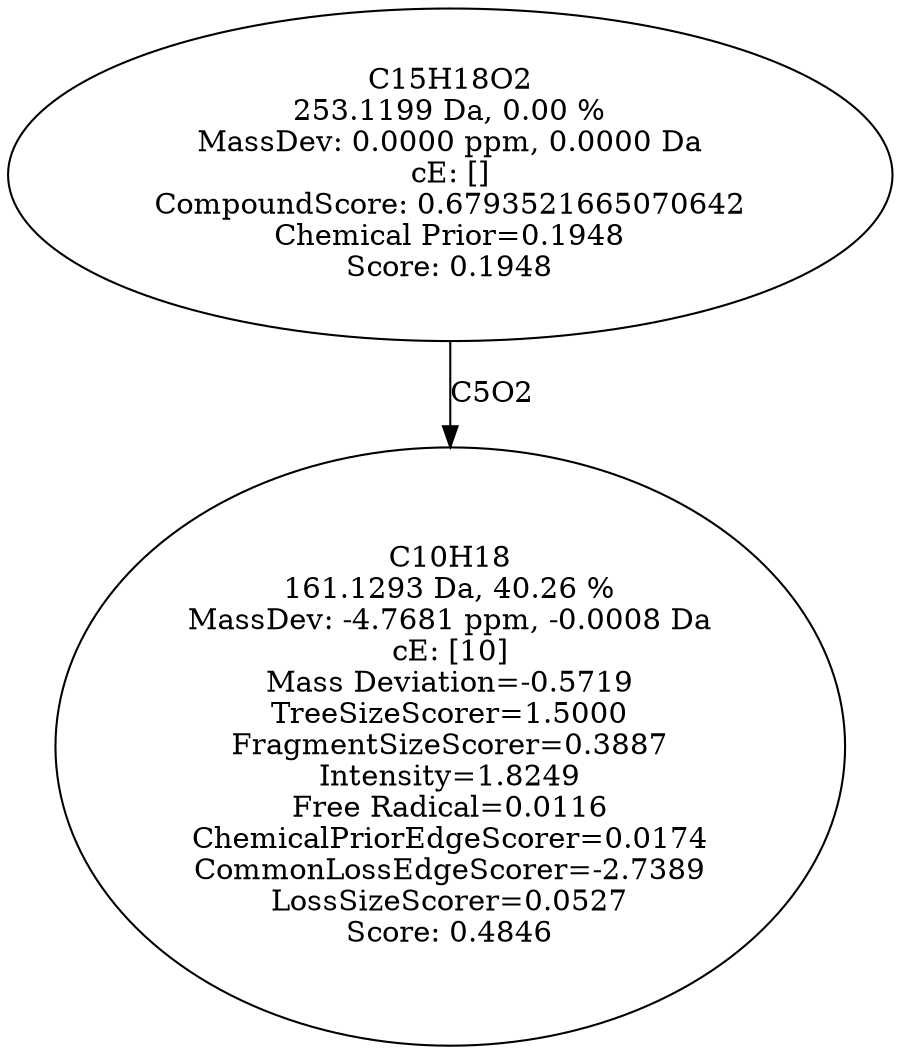 strict digraph {
v1 [label="C10H18\n161.1293 Da, 40.26 %\nMassDev: -4.7681 ppm, -0.0008 Da\ncE: [10]\nMass Deviation=-0.5719\nTreeSizeScorer=1.5000\nFragmentSizeScorer=0.3887\nIntensity=1.8249\nFree Radical=0.0116\nChemicalPriorEdgeScorer=0.0174\nCommonLossEdgeScorer=-2.7389\nLossSizeScorer=0.0527\nScore: 0.4846"];
v2 [label="C15H18O2\n253.1199 Da, 0.00 %\nMassDev: 0.0000 ppm, 0.0000 Da\ncE: []\nCompoundScore: 0.6793521665070642\nChemical Prior=0.1948\nScore: 0.1948"];
v2 -> v1 [label="C5O2"];
}